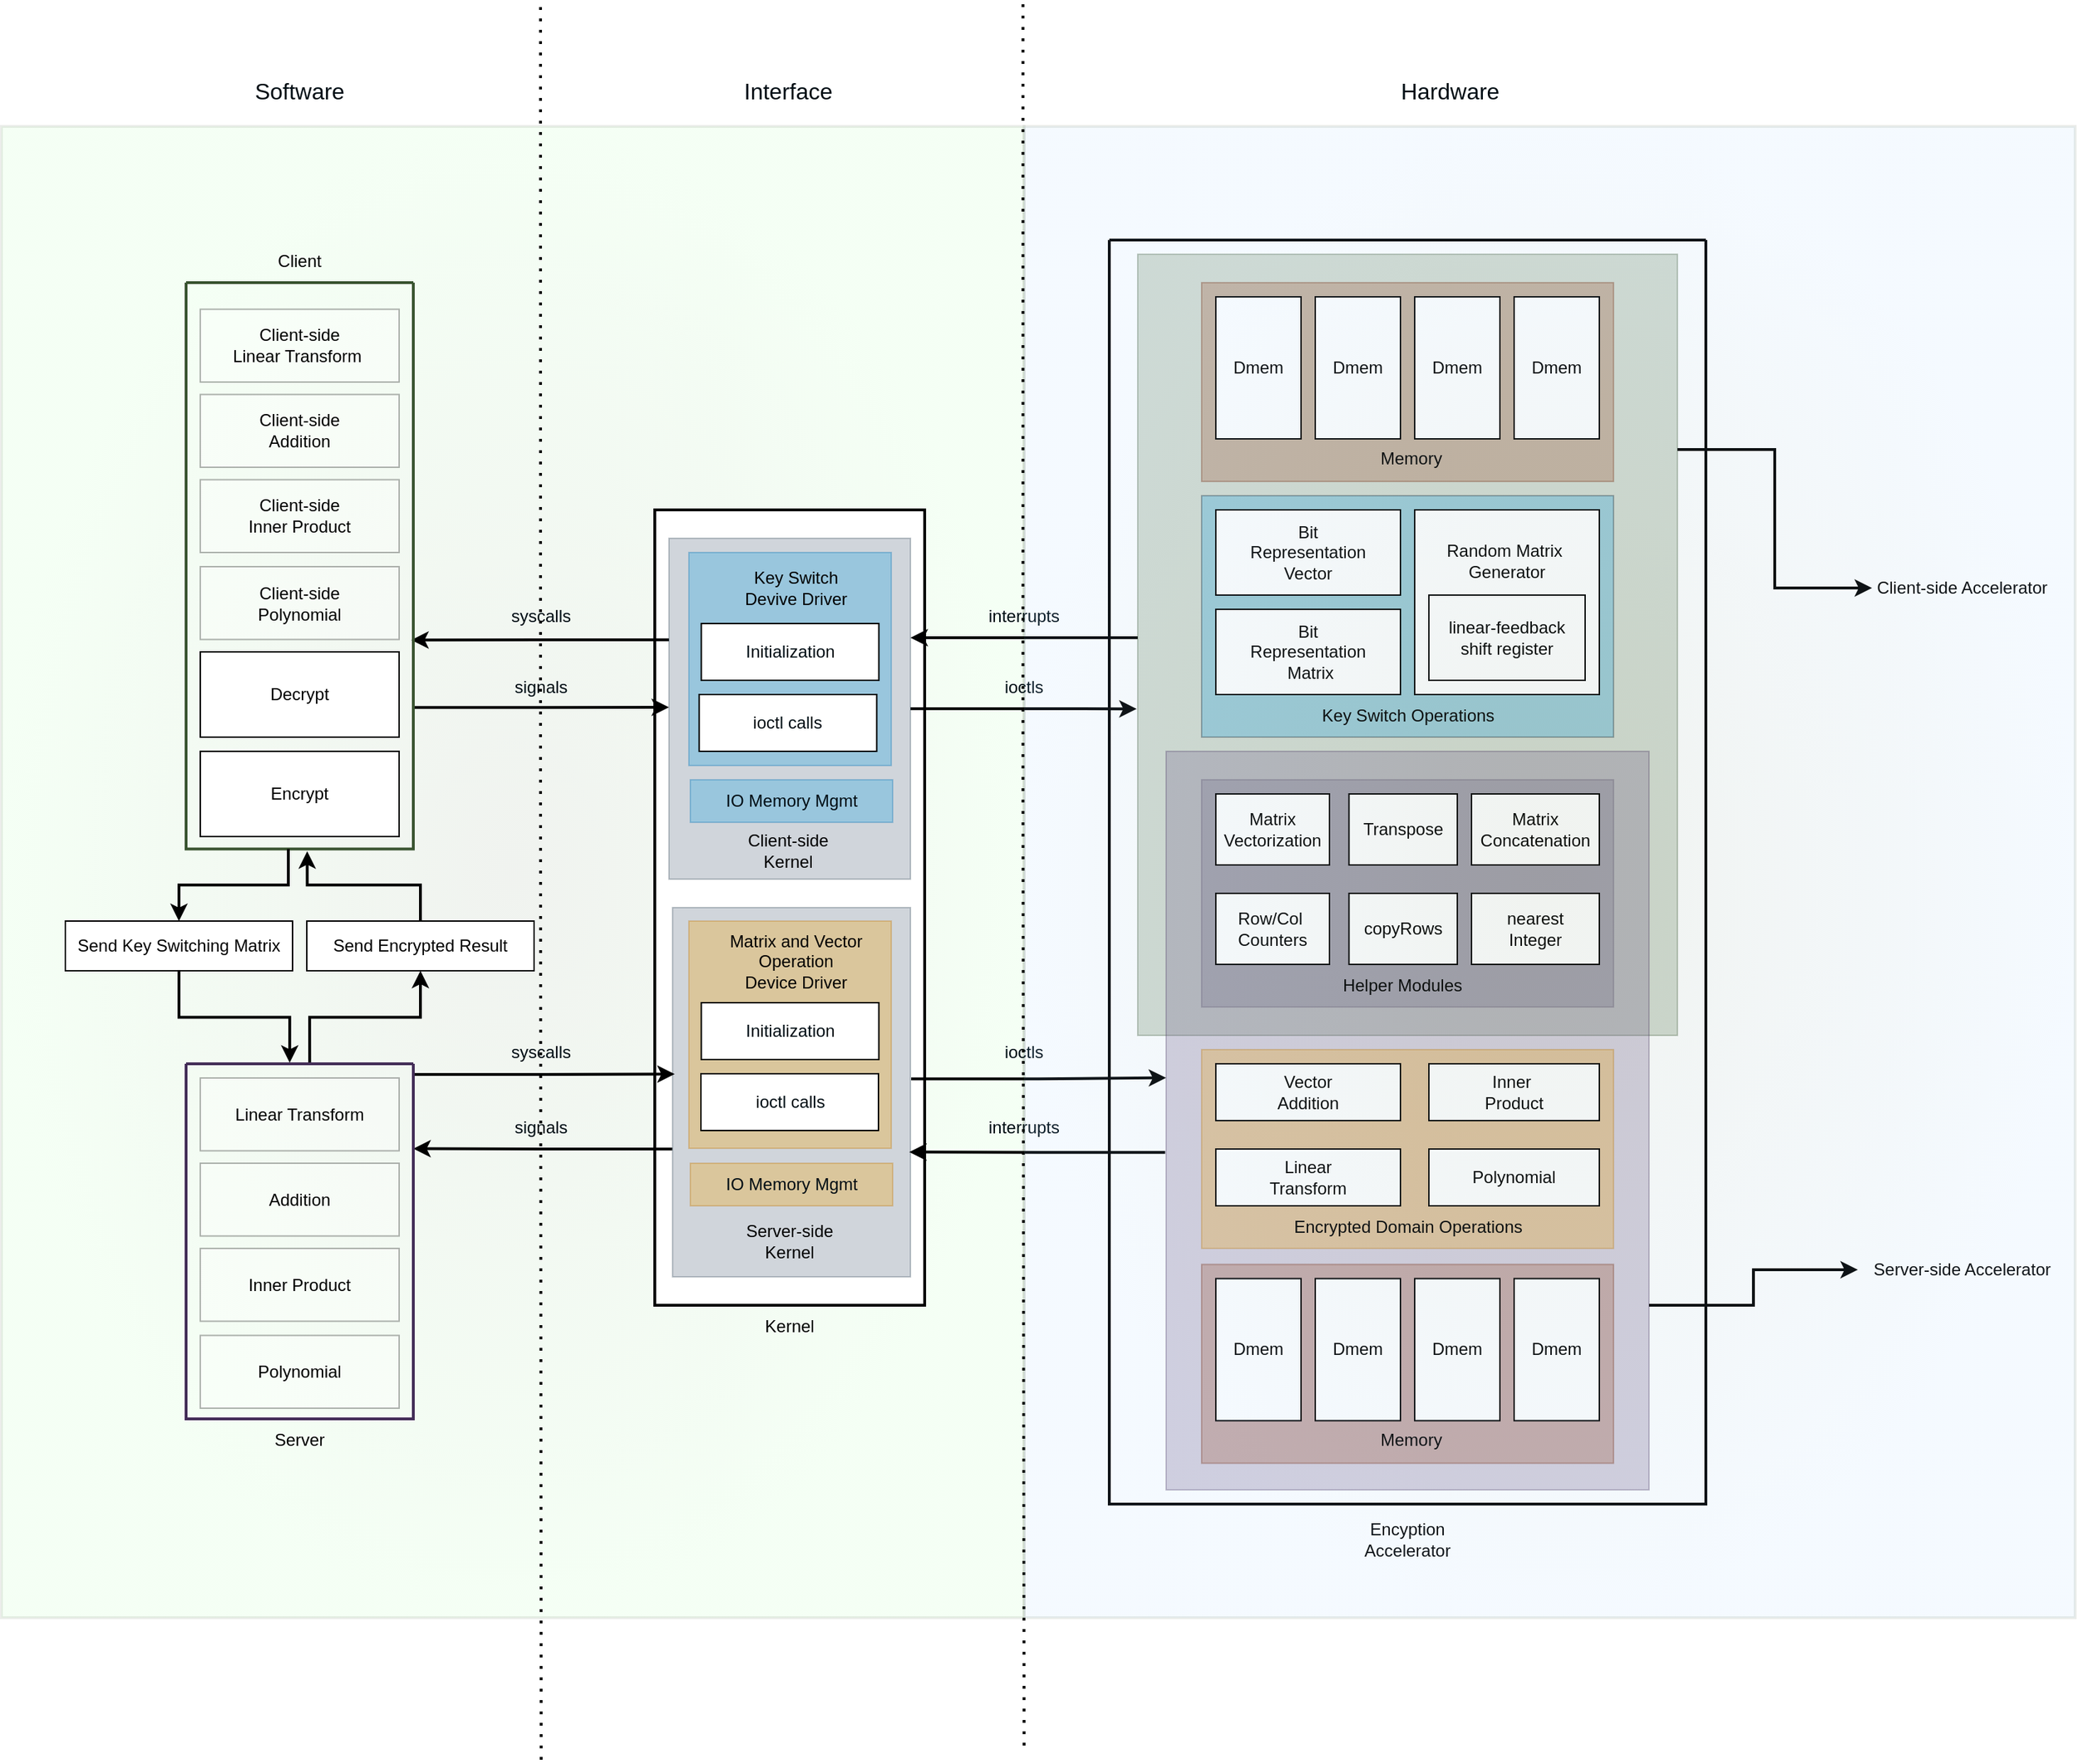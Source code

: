 <mxfile version="17.2.6" type="github">
  <diagram id="uq4rufS0qhb9Er1syNnk" name="Page-1">
    <mxGraphModel dx="3127" dy="3099" grid="1" gridSize="10" guides="1" tooltips="1" connect="1" arrows="1" fold="1" page="1" pageScale="1" pageWidth="827" pageHeight="1169" math="0" shadow="0">
      <root>
        <mxCell id="0" />
        <mxCell id="1" parent="0" />
        <mxCell id="1XTRg42DMQYUQiEpsJQx-182" value="" style="rounded=0;whiteSpace=wrap;html=1;fontColor=#ffffff;strokeWidth=2;gradientDirection=radial;fillColor=#6d8764;strokeColor=#3A5431;opacity=10;gradientColor=#99FF99;" parent="1" vertex="1">
          <mxGeometry x="-20" y="-10" width="720" height="1050" as="geometry" />
        </mxCell>
        <mxCell id="1XTRg42DMQYUQiEpsJQx-10" value="" style="rounded=0;whiteSpace=wrap;html=1;strokeWidth=2;" parent="1" vertex="1">
          <mxGeometry x="440" y="260" width="190" height="560" as="geometry" />
        </mxCell>
        <mxCell id="1XTRg42DMQYUQiEpsJQx-166" style="edgeStyle=orthogonalEdgeStyle;rounded=0;orthogonalLoop=1;jettySize=auto;html=1;exitX=1;exitY=0.5;exitDx=0;exitDy=0;fontColor=#000D14;strokeWidth=2;entryX=-0.002;entryY=0.582;entryDx=0;entryDy=0;entryPerimeter=0;" parent="1" source="1XTRg42DMQYUQiEpsJQx-77" target="1XTRg42DMQYUQiEpsJQx-120" edge="1">
          <mxGeometry relative="1" as="geometry" />
        </mxCell>
        <mxCell id="1XTRg42DMQYUQiEpsJQx-173" style="edgeStyle=orthogonalEdgeStyle;rounded=0;orthogonalLoop=1;jettySize=auto;html=1;exitX=0;exitY=0.298;exitDx=0;exitDy=0;entryX=0.991;entryY=0.631;entryDx=0;entryDy=0;fontColor=#000D14;strokeWidth=2;entryPerimeter=0;exitPerimeter=0;" parent="1" source="1XTRg42DMQYUQiEpsJQx-77" target="1XTRg42DMQYUQiEpsJQx-3" edge="1">
          <mxGeometry relative="1" as="geometry">
            <Array as="points" />
          </mxGeometry>
        </mxCell>
        <mxCell id="1XTRg42DMQYUQiEpsJQx-77" value="" style="rounded=0;whiteSpace=wrap;html=1;strokeWidth=1;opacity=30;fillColor=#647687;fontColor=#ffffff;strokeColor=#314354;" parent="1" vertex="1">
          <mxGeometry x="450" y="280" width="170" height="240" as="geometry" />
        </mxCell>
        <mxCell id="1XTRg42DMQYUQiEpsJQx-162" style="edgeStyle=orthogonalEdgeStyle;rounded=0;orthogonalLoop=1;jettySize=auto;html=1;exitX=1;exitY=0.75;exitDx=0;exitDy=0;fontColor=#000D14;strokeWidth=2;" parent="1" source="1XTRg42DMQYUQiEpsJQx-3" edge="1">
          <mxGeometry relative="1" as="geometry">
            <mxPoint x="450" y="399" as="targetPoint" />
            <Array as="points">
              <mxPoint x="360" y="399" />
            </Array>
          </mxGeometry>
        </mxCell>
        <mxCell id="1XTRg42DMQYUQiEpsJQx-3" value="" style="swimlane;startSize=0;fillColor=#6d8764;fontColor=#ffffff;strokeColor=#3A5431;strokeWidth=2;" parent="1" vertex="1">
          <mxGeometry x="110" y="100" width="160" height="398.75" as="geometry">
            <mxRectangle x="170" y="140" width="50" height="40" as="alternateBounds" />
          </mxGeometry>
        </mxCell>
        <mxCell id="1XTRg42DMQYUQiEpsJQx-36" value="Decrypt" style="rounded=0;whiteSpace=wrap;html=1;" parent="1XTRg42DMQYUQiEpsJQx-3" vertex="1">
          <mxGeometry x="10" y="260" width="140" height="60" as="geometry" />
        </mxCell>
        <mxCell id="1XTRg42DMQYUQiEpsJQx-73" value="Encrypt" style="rounded=0;whiteSpace=wrap;html=1;" parent="1XTRg42DMQYUQiEpsJQx-3" vertex="1">
          <mxGeometry x="10" y="330" width="140" height="60" as="geometry" />
        </mxCell>
        <mxCell id="1XTRg42DMQYUQiEpsJQx-72" value="Client-side&lt;br&gt;Linear Transform&amp;nbsp;" style="rounded=0;whiteSpace=wrap;html=1;strokeWidth=1;opacity=30;" parent="1XTRg42DMQYUQiEpsJQx-3" vertex="1">
          <mxGeometry x="10" y="18.75" width="140" height="51.25" as="geometry" />
        </mxCell>
        <mxCell id="1XTRg42DMQYUQiEpsJQx-128" value="Client-side&lt;br&gt;Addition" style="rounded=0;whiteSpace=wrap;html=1;strokeWidth=1;opacity=30;" parent="1XTRg42DMQYUQiEpsJQx-3" vertex="1">
          <mxGeometry x="10" y="78.75" width="140" height="51.25" as="geometry" />
        </mxCell>
        <mxCell id="1XTRg42DMQYUQiEpsJQx-131" value="Client-side&lt;br&gt;Inner Product" style="rounded=0;whiteSpace=wrap;html=1;strokeWidth=1;opacity=30;" parent="1XTRg42DMQYUQiEpsJQx-3" vertex="1">
          <mxGeometry x="10" y="138.75" width="140" height="51.25" as="geometry" />
        </mxCell>
        <mxCell id="1XTRg42DMQYUQiEpsJQx-133" value="Client-side&lt;br&gt;Polynomial" style="rounded=0;whiteSpace=wrap;html=1;strokeWidth=1;opacity=30;" parent="1XTRg42DMQYUQiEpsJQx-3" vertex="1">
          <mxGeometry x="10" y="200" width="140" height="51.25" as="geometry" />
        </mxCell>
        <mxCell id="1XTRg42DMQYUQiEpsJQx-93" value="" style="rounded=0;whiteSpace=wrap;html=1;fillColor=#1ba1e2;fontColor=#ffffff;strokeColor=#006EAF;opacity=30;" parent="1" vertex="1">
          <mxGeometry x="464" y="290" width="142.5" height="150" as="geometry" />
        </mxCell>
        <mxCell id="1XTRg42DMQYUQiEpsJQx-143" style="edgeStyle=orthogonalEdgeStyle;rounded=0;orthogonalLoop=1;jettySize=auto;html=1;exitX=0.45;exitY=1;exitDx=0;exitDy=0;entryX=0.5;entryY=0;entryDx=0;entryDy=0;strokeWidth=2;exitPerimeter=0;" parent="1" source="1XTRg42DMQYUQiEpsJQx-3" target="1XTRg42DMQYUQiEpsJQx-141" edge="1">
          <mxGeometry relative="1" as="geometry" />
        </mxCell>
        <mxCell id="1XTRg42DMQYUQiEpsJQx-4" value="Client" style="text;html=1;strokeColor=none;fillColor=none;align=center;verticalAlign=middle;whiteSpace=wrap;rounded=0;" parent="1" vertex="1">
          <mxGeometry x="160" y="70" width="60" height="30" as="geometry" />
        </mxCell>
        <mxCell id="1XTRg42DMQYUQiEpsJQx-5" value="" style="swimlane;startSize=0;strokeWidth=2;" parent="1" vertex="1">
          <mxGeometry x="760" y="70" width="420" height="890" as="geometry" />
        </mxCell>
        <mxCell id="1XTRg42DMQYUQiEpsJQx-42" value="" style="rounded=0;whiteSpace=wrap;html=1;strokeWidth=1;opacity=30;fillColor=#76608a;fontColor=#ffffff;strokeColor=#432D57;" parent="1XTRg42DMQYUQiEpsJQx-5" vertex="1">
          <mxGeometry x="65" y="380" width="290" height="160" as="geometry" />
        </mxCell>
        <mxCell id="1XTRg42DMQYUQiEpsJQx-120" value="" style="rounded=0;whiteSpace=wrap;html=1;strokeWidth=1;opacity=30;fillColor=#6d8764;fontColor=#ffffff;strokeColor=#3A5431;" parent="1XTRg42DMQYUQiEpsJQx-5" vertex="1">
          <mxGeometry x="20" y="10" width="380" height="550" as="geometry" />
        </mxCell>
        <mxCell id="1XTRg42DMQYUQiEpsJQx-123" value="" style="rounded=0;whiteSpace=wrap;html=1;strokeWidth=1;opacity=30;fillColor=#76608a;fontColor=#ffffff;strokeColor=#432D57;" parent="1XTRg42DMQYUQiEpsJQx-5" vertex="1">
          <mxGeometry x="40" y="360" width="340" height="520" as="geometry" />
        </mxCell>
        <mxCell id="1XTRg42DMQYUQiEpsJQx-69" value="" style="rounded=0;whiteSpace=wrap;html=1;strokeWidth=1;opacity=30;fillColor=#a0522d;fontColor=#ffffff;strokeColor=#6D1F00;" parent="1XTRg42DMQYUQiEpsJQx-5" vertex="1">
          <mxGeometry x="65" y="721.25" width="290" height="140" as="geometry" />
        </mxCell>
        <mxCell id="1XTRg42DMQYUQiEpsJQx-43" value="" style="rounded=0;whiteSpace=wrap;html=1;strokeWidth=1;opacity=30;fillColor=#f0a30a;fontColor=#000000;strokeColor=#BD7000;" parent="1XTRg42DMQYUQiEpsJQx-5" vertex="1">
          <mxGeometry x="65" y="570" width="290" height="140" as="geometry" />
        </mxCell>
        <mxCell id="1XTRg42DMQYUQiEpsJQx-24" value="" style="rounded=0;whiteSpace=wrap;html=1;opacity=30;fillColor=#1ba1e2;fontColor=#ffffff;strokeColor=#000D14;strokeWidth=1;" parent="1XTRg42DMQYUQiEpsJQx-5" vertex="1">
          <mxGeometry x="65" y="180" width="290" height="170" as="geometry" />
        </mxCell>
        <mxCell id="1XTRg42DMQYUQiEpsJQx-7" value="Bit&lt;br&gt;Representation &lt;br&gt;Vector" style="rounded=0;whiteSpace=wrap;html=1;" parent="1XTRg42DMQYUQiEpsJQx-5" vertex="1">
          <mxGeometry x="75" y="190" width="130" height="60" as="geometry" />
        </mxCell>
        <mxCell id="1XTRg42DMQYUQiEpsJQx-15" value="Bit&lt;br&gt;Representation&lt;br&gt;&amp;nbsp;Matrix" style="rounded=0;whiteSpace=wrap;html=1;" parent="1XTRg42DMQYUQiEpsJQx-5" vertex="1">
          <mxGeometry x="75" y="260" width="130" height="60" as="geometry" />
        </mxCell>
        <mxCell id="1XTRg42DMQYUQiEpsJQx-18" value="Vector&lt;br&gt;Addition" style="rounded=0;whiteSpace=wrap;html=1;" parent="1XTRg42DMQYUQiEpsJQx-5" vertex="1">
          <mxGeometry x="75" y="580" width="130" height="40" as="geometry" />
        </mxCell>
        <mxCell id="1XTRg42DMQYUQiEpsJQx-20" value="Linear&lt;br&gt;Transform" style="rounded=0;whiteSpace=wrap;html=1;" parent="1XTRg42DMQYUQiEpsJQx-5" vertex="1">
          <mxGeometry x="75" y="640" width="130" height="40" as="geometry" />
        </mxCell>
        <mxCell id="1XTRg42DMQYUQiEpsJQx-26" value="Key Switch Operations" style="text;html=1;strokeColor=none;fillColor=none;align=center;verticalAlign=middle;whiteSpace=wrap;rounded=0;opacity=30;" parent="1XTRg42DMQYUQiEpsJQx-5" vertex="1">
          <mxGeometry x="117.5" y="320" width="185" height="30" as="geometry" />
        </mxCell>
        <mxCell id="1XTRg42DMQYUQiEpsJQx-30" value="Random Matrix&amp;nbsp;&lt;br&gt;Generator&lt;br&gt;&lt;br&gt;&lt;br&gt;&lt;br&gt;&lt;br&gt;" style="rounded=0;whiteSpace=wrap;html=1;strokeWidth=1;" parent="1XTRg42DMQYUQiEpsJQx-5" vertex="1">
          <mxGeometry x="215" y="190" width="130" height="130" as="geometry" />
        </mxCell>
        <mxCell id="1XTRg42DMQYUQiEpsJQx-31" value="linear-feedback&lt;br&gt;shift register" style="rounded=0;whiteSpace=wrap;html=1;strokeWidth=1;" parent="1XTRg42DMQYUQiEpsJQx-5" vertex="1">
          <mxGeometry x="225" y="250" width="110" height="60" as="geometry" />
        </mxCell>
        <mxCell id="1XTRg42DMQYUQiEpsJQx-41" value="Inner&amp;nbsp;&lt;br&gt;Product" style="rounded=0;whiteSpace=wrap;html=1;" parent="1XTRg42DMQYUQiEpsJQx-5" vertex="1">
          <mxGeometry x="225" y="580" width="120" height="40" as="geometry" />
        </mxCell>
        <mxCell id="1XTRg42DMQYUQiEpsJQx-45" value="Encrypted Domain Operations" style="text;html=1;strokeColor=none;fillColor=none;align=center;verticalAlign=middle;whiteSpace=wrap;rounded=0;opacity=30;" parent="1XTRg42DMQYUQiEpsJQx-5" vertex="1">
          <mxGeometry x="117.5" y="680" width="185" height="30" as="geometry" />
        </mxCell>
        <mxCell id="1XTRg42DMQYUQiEpsJQx-55" value="Polynomial" style="rounded=0;whiteSpace=wrap;html=1;" parent="1XTRg42DMQYUQiEpsJQx-5" vertex="1">
          <mxGeometry x="225" y="640" width="120" height="40" as="geometry" />
        </mxCell>
        <mxCell id="1XTRg42DMQYUQiEpsJQx-62" value="Dmem" style="rounded=0;whiteSpace=wrap;html=1;" parent="1XTRg42DMQYUQiEpsJQx-5" vertex="1">
          <mxGeometry x="285" y="731.25" width="60" height="100" as="geometry" />
        </mxCell>
        <mxCell id="1XTRg42DMQYUQiEpsJQx-65" value="Dmem" style="rounded=0;whiteSpace=wrap;html=1;" parent="1XTRg42DMQYUQiEpsJQx-5" vertex="1">
          <mxGeometry x="215" y="731.25" width="60" height="100" as="geometry" />
        </mxCell>
        <mxCell id="1XTRg42DMQYUQiEpsJQx-66" value="Dmem" style="rounded=0;whiteSpace=wrap;html=1;" parent="1XTRg42DMQYUQiEpsJQx-5" vertex="1">
          <mxGeometry x="145" y="731.25" width="60" height="100" as="geometry" />
        </mxCell>
        <mxCell id="1XTRg42DMQYUQiEpsJQx-67" value="Dmem" style="rounded=0;whiteSpace=wrap;html=1;" parent="1XTRg42DMQYUQiEpsJQx-5" vertex="1">
          <mxGeometry x="75" y="731.25" width="60" height="100" as="geometry" />
        </mxCell>
        <mxCell id="1XTRg42DMQYUQiEpsJQx-70" value="&lt;div style=&quot;text-align: justify&quot;&gt;&lt;span style=&quot;font-family: &amp;#34;helvetica&amp;#34; ; text-align: center&quot;&gt;Memory&lt;/span&gt;&lt;/div&gt;" style="text;whiteSpace=wrap;html=1;" parent="1XTRg42DMQYUQiEpsJQx-5" vertex="1">
          <mxGeometry x="189.38" y="831.25" width="110" height="30" as="geometry" />
        </mxCell>
        <mxCell id="1XTRg42DMQYUQiEpsJQx-46" value="Helper Modules" style="text;html=1;strokeColor=none;fillColor=none;align=center;verticalAlign=middle;whiteSpace=wrap;rounded=0;opacity=30;" parent="1XTRg42DMQYUQiEpsJQx-5" vertex="1">
          <mxGeometry x="114.38" y="510" width="185" height="30" as="geometry" />
        </mxCell>
        <mxCell id="1XTRg42DMQYUQiEpsJQx-47" value="Matrix&lt;br&gt;Vectorization" style="rounded=0;whiteSpace=wrap;html=1;" parent="1XTRg42DMQYUQiEpsJQx-5" vertex="1">
          <mxGeometry x="75" y="390" width="80" height="50" as="geometry" />
        </mxCell>
        <mxCell id="1XTRg42DMQYUQiEpsJQx-48" value="Transpose" style="rounded=0;whiteSpace=wrap;html=1;" parent="1XTRg42DMQYUQiEpsJQx-5" vertex="1">
          <mxGeometry x="168.75" y="390" width="76.25" height="50" as="geometry" />
        </mxCell>
        <mxCell id="1XTRg42DMQYUQiEpsJQx-50" value="Row/Col&amp;nbsp;&lt;br&gt;Counters" style="rounded=0;whiteSpace=wrap;html=1;" parent="1XTRg42DMQYUQiEpsJQx-5" vertex="1">
          <mxGeometry x="75" y="460" width="80" height="50" as="geometry" />
        </mxCell>
        <mxCell id="1XTRg42DMQYUQiEpsJQx-54" value="nearest&lt;br&gt;Integer" style="rounded=0;whiteSpace=wrap;html=1;" parent="1XTRg42DMQYUQiEpsJQx-5" vertex="1">
          <mxGeometry x="255" y="460" width="90" height="50" as="geometry" />
        </mxCell>
        <mxCell id="1XTRg42DMQYUQiEpsJQx-59" value="Matrix&lt;br&gt;Concatenation" style="rounded=0;whiteSpace=wrap;html=1;" parent="1XTRg42DMQYUQiEpsJQx-5" vertex="1">
          <mxGeometry x="255" y="390" width="90" height="50" as="geometry" />
        </mxCell>
        <mxCell id="1XTRg42DMQYUQiEpsJQx-68" value="copyRows" style="rounded=0;whiteSpace=wrap;html=1;" parent="1XTRg42DMQYUQiEpsJQx-5" vertex="1">
          <mxGeometry x="168.75" y="460" width="76.25" height="50" as="geometry" />
        </mxCell>
        <mxCell id="1XTRg42DMQYUQiEpsJQx-114" value="" style="rounded=0;whiteSpace=wrap;html=1;strokeWidth=1;opacity=30;fillColor=#a0522d;fontColor=#ffffff;strokeColor=#6D1F00;" parent="1XTRg42DMQYUQiEpsJQx-5" vertex="1">
          <mxGeometry x="65" y="30" width="290" height="140" as="geometry" />
        </mxCell>
        <mxCell id="1XTRg42DMQYUQiEpsJQx-115" value="Dmem" style="rounded=0;whiteSpace=wrap;html=1;" parent="1XTRg42DMQYUQiEpsJQx-5" vertex="1">
          <mxGeometry x="285" y="40" width="60" height="100" as="geometry" />
        </mxCell>
        <mxCell id="1XTRg42DMQYUQiEpsJQx-116" value="Dmem" style="rounded=0;whiteSpace=wrap;html=1;" parent="1XTRg42DMQYUQiEpsJQx-5" vertex="1">
          <mxGeometry x="215" y="40" width="60" height="100" as="geometry" />
        </mxCell>
        <mxCell id="1XTRg42DMQYUQiEpsJQx-117" value="Dmem" style="rounded=0;whiteSpace=wrap;html=1;" parent="1XTRg42DMQYUQiEpsJQx-5" vertex="1">
          <mxGeometry x="145" y="40" width="60" height="100" as="geometry" />
        </mxCell>
        <mxCell id="1XTRg42DMQYUQiEpsJQx-118" value="Dmem" style="rounded=0;whiteSpace=wrap;html=1;" parent="1XTRg42DMQYUQiEpsJQx-5" vertex="1">
          <mxGeometry x="75" y="40" width="60" height="100" as="geometry" />
        </mxCell>
        <mxCell id="1XTRg42DMQYUQiEpsJQx-119" value="&lt;div style=&quot;text-align: justify&quot;&gt;&lt;span style=&quot;font-family: &amp;#34;helvetica&amp;#34; ; text-align: center&quot;&gt;Memory&lt;/span&gt;&lt;/div&gt;" style="text;whiteSpace=wrap;html=1;" parent="1XTRg42DMQYUQiEpsJQx-5" vertex="1">
          <mxGeometry x="189.38" y="140" width="110" height="30" as="geometry" />
        </mxCell>
        <mxCell id="1XTRg42DMQYUQiEpsJQx-6" value="Encyption Accelerator" style="text;html=1;strokeColor=none;fillColor=none;align=center;verticalAlign=middle;whiteSpace=wrap;rounded=0;" parent="1" vertex="1">
          <mxGeometry x="940" y="970" width="60" height="30" as="geometry" />
        </mxCell>
        <mxCell id="1XTRg42DMQYUQiEpsJQx-76" value="Client-side &lt;br&gt;Kernel" style="text;html=1;strokeColor=none;fillColor=none;align=center;verticalAlign=middle;whiteSpace=wrap;rounded=0;opacity=30;" parent="1" vertex="1">
          <mxGeometry x="468.75" y="480" width="130" height="40" as="geometry" />
        </mxCell>
        <mxCell id="1XTRg42DMQYUQiEpsJQx-167" style="edgeStyle=orthogonalEdgeStyle;rounded=0;orthogonalLoop=1;jettySize=auto;html=1;exitX=1.003;exitY=0.464;exitDx=0;exitDy=0;fontColor=#000D14;strokeWidth=2;entryX=0;entryY=0.442;entryDx=0;entryDy=0;entryPerimeter=0;exitPerimeter=0;" parent="1" source="1XTRg42DMQYUQiEpsJQx-79" target="1XTRg42DMQYUQiEpsJQx-123" edge="1">
          <mxGeometry relative="1" as="geometry">
            <mxPoint x="800" y="650" as="targetPoint" />
          </mxGeometry>
        </mxCell>
        <mxCell id="1XTRg42DMQYUQiEpsJQx-175" style="edgeStyle=orthogonalEdgeStyle;rounded=0;orthogonalLoop=1;jettySize=auto;html=1;entryX=1;entryY=0.239;entryDx=0;entryDy=0;fontColor=#000D14;strokeWidth=2;entryPerimeter=0;exitX=-0.001;exitY=0.654;exitDx=0;exitDy=0;exitPerimeter=0;" parent="1" source="1XTRg42DMQYUQiEpsJQx-79" target="1XTRg42DMQYUQiEpsJQx-97" edge="1">
          <mxGeometry relative="1" as="geometry">
            <mxPoint x="450" y="710" as="sourcePoint" />
          </mxGeometry>
        </mxCell>
        <mxCell id="1XTRg42DMQYUQiEpsJQx-79" value="" style="rounded=0;whiteSpace=wrap;html=1;strokeWidth=1;opacity=30;fillColor=#647687;fontColor=#ffffff;strokeColor=#314354;" parent="1" vertex="1">
          <mxGeometry x="452.5" y="540" width="167.5" height="260" as="geometry" />
        </mxCell>
        <mxCell id="1XTRg42DMQYUQiEpsJQx-83" value="Kernel" style="text;html=1;strokeColor=none;fillColor=none;align=center;verticalAlign=middle;whiteSpace=wrap;rounded=0;" parent="1" vertex="1">
          <mxGeometry x="505" y="820" width="60" height="30" as="geometry" />
        </mxCell>
        <mxCell id="1XTRg42DMQYUQiEpsJQx-92" value="Key Switch &lt;br&gt;Devive Driver" style="text;html=1;strokeColor=none;fillColor=none;align=center;verticalAlign=middle;whiteSpace=wrap;rounded=0;opacity=30;" parent="1" vertex="1">
          <mxGeometry x="477.75" y="300" width="122.5" height="30" as="geometry" />
        </mxCell>
        <mxCell id="1XTRg42DMQYUQiEpsJQx-145" style="edgeStyle=orthogonalEdgeStyle;rounded=0;orthogonalLoop=1;jettySize=auto;html=1;exitX=0.544;exitY=-0.003;exitDx=0;exitDy=0;entryX=0.5;entryY=1;entryDx=0;entryDy=0;strokeWidth=2;exitPerimeter=0;" parent="1" source="1XTRg42DMQYUQiEpsJQx-97" target="1XTRg42DMQYUQiEpsJQx-142" edge="1">
          <mxGeometry relative="1" as="geometry" />
        </mxCell>
        <mxCell id="1XTRg42DMQYUQiEpsJQx-163" style="edgeStyle=orthogonalEdgeStyle;rounded=0;orthogonalLoop=1;jettySize=auto;html=1;exitX=1.002;exitY=0.03;exitDx=0;exitDy=0;entryX=0.009;entryY=0.451;entryDx=0;entryDy=0;fontColor=#000D14;strokeWidth=2;entryPerimeter=0;exitPerimeter=0;" parent="1" source="1XTRg42DMQYUQiEpsJQx-97" target="1XTRg42DMQYUQiEpsJQx-79" edge="1">
          <mxGeometry relative="1" as="geometry" />
        </mxCell>
        <mxCell id="1XTRg42DMQYUQiEpsJQx-97" value="" style="swimlane;startSize=0;fillColor=#76608a;fontColor=#ffffff;strokeColor=#432D57;strokeWidth=2;" parent="1" vertex="1">
          <mxGeometry x="110" y="650" width="160" height="250" as="geometry">
            <mxRectangle x="170" y="140" width="50" height="40" as="alternateBounds" />
          </mxGeometry>
        </mxCell>
        <mxCell id="1XTRg42DMQYUQiEpsJQx-135" value="Linear Transform" style="rounded=0;whiteSpace=wrap;html=1;strokeWidth=1;opacity=30;" parent="1XTRg42DMQYUQiEpsJQx-97" vertex="1">
          <mxGeometry x="10" y="10" width="140" height="51.25" as="geometry" />
        </mxCell>
        <mxCell id="1XTRg42DMQYUQiEpsJQx-136" value="Addition" style="rounded=0;whiteSpace=wrap;html=1;strokeWidth=1;opacity=30;" parent="1XTRg42DMQYUQiEpsJQx-97" vertex="1">
          <mxGeometry x="10" y="70" width="140" height="51.25" as="geometry" />
        </mxCell>
        <mxCell id="1XTRg42DMQYUQiEpsJQx-137" value="Inner Product" style="rounded=0;whiteSpace=wrap;html=1;strokeWidth=1;opacity=30;" parent="1XTRg42DMQYUQiEpsJQx-97" vertex="1">
          <mxGeometry x="10" y="130" width="140" height="51.25" as="geometry" />
        </mxCell>
        <mxCell id="1XTRg42DMQYUQiEpsJQx-138" value="Polynomial" style="rounded=0;whiteSpace=wrap;html=1;strokeWidth=1;opacity=30;" parent="1XTRg42DMQYUQiEpsJQx-97" vertex="1">
          <mxGeometry x="10" y="191.25" width="140" height="51.25" as="geometry" />
        </mxCell>
        <mxCell id="1XTRg42DMQYUQiEpsJQx-102" value="Server" style="text;html=1;strokeColor=none;fillColor=none;align=center;verticalAlign=middle;whiteSpace=wrap;rounded=0;" parent="1" vertex="1">
          <mxGeometry x="160" y="900" width="60" height="30" as="geometry" />
        </mxCell>
        <mxCell id="1XTRg42DMQYUQiEpsJQx-104" value="Server-side &lt;br&gt;Kernel" style="text;html=1;strokeColor=none;fillColor=none;align=center;verticalAlign=middle;whiteSpace=wrap;rounded=0;opacity=30;" parent="1" vertex="1">
          <mxGeometry x="470" y="760" width="130" height="30" as="geometry" />
        </mxCell>
        <mxCell id="1XTRg42DMQYUQiEpsJQx-121" value="Client-side Accelerator" style="text;html=1;strokeColor=none;fillColor=none;align=center;verticalAlign=middle;whiteSpace=wrap;rounded=0;opacity=30;" parent="1" vertex="1">
          <mxGeometry x="1297" y="300" width="127" height="30" as="geometry" />
        </mxCell>
        <mxCell id="1XTRg42DMQYUQiEpsJQx-126" style="edgeStyle=orthogonalEdgeStyle;rounded=0;orthogonalLoop=1;jettySize=auto;html=1;exitX=1;exitY=0.25;exitDx=0;exitDy=0;strokeWidth=2;" parent="1" source="1XTRg42DMQYUQiEpsJQx-120" target="1XTRg42DMQYUQiEpsJQx-121" edge="1">
          <mxGeometry relative="1" as="geometry" />
        </mxCell>
        <mxCell id="1XTRg42DMQYUQiEpsJQx-124" value="Server-side Accelerator" style="text;html=1;strokeColor=none;fillColor=none;align=center;verticalAlign=middle;whiteSpace=wrap;rounded=0;opacity=30;" parent="1" vertex="1">
          <mxGeometry x="1287" y="780" width="146.62" height="30" as="geometry" />
        </mxCell>
        <mxCell id="1XTRg42DMQYUQiEpsJQx-127" style="edgeStyle=orthogonalEdgeStyle;rounded=0;orthogonalLoop=1;jettySize=auto;html=1;exitX=1;exitY=0.75;exitDx=0;exitDy=0;strokeWidth=2;" parent="1" source="1XTRg42DMQYUQiEpsJQx-123" target="1XTRg42DMQYUQiEpsJQx-124" edge="1">
          <mxGeometry relative="1" as="geometry" />
        </mxCell>
        <mxCell id="1XTRg42DMQYUQiEpsJQx-144" style="edgeStyle=orthogonalEdgeStyle;rounded=0;orthogonalLoop=1;jettySize=auto;html=1;exitX=0.5;exitY=1;exitDx=0;exitDy=0;entryX=0.456;entryY=-0.003;entryDx=0;entryDy=0;strokeWidth=2;entryPerimeter=0;" parent="1" source="1XTRg42DMQYUQiEpsJQx-141" target="1XTRg42DMQYUQiEpsJQx-97" edge="1">
          <mxGeometry relative="1" as="geometry" />
        </mxCell>
        <mxCell id="1XTRg42DMQYUQiEpsJQx-141" value="&lt;span&gt;Send Key Switching Matrix&lt;/span&gt;" style="rounded=0;whiteSpace=wrap;html=1;strokeWidth=1;" parent="1" vertex="1">
          <mxGeometry x="25" y="549.5" width="160" height="35" as="geometry" />
        </mxCell>
        <mxCell id="1XTRg42DMQYUQiEpsJQx-146" style="edgeStyle=orthogonalEdgeStyle;rounded=0;orthogonalLoop=1;jettySize=auto;html=1;exitX=0.5;exitY=0;exitDx=0;exitDy=0;entryX=0.533;entryY=1.004;entryDx=0;entryDy=0;strokeWidth=2;entryPerimeter=0;" parent="1" source="1XTRg42DMQYUQiEpsJQx-142" target="1XTRg42DMQYUQiEpsJQx-3" edge="1">
          <mxGeometry relative="1" as="geometry" />
        </mxCell>
        <mxCell id="1XTRg42DMQYUQiEpsJQx-142" value="&lt;span&gt;Send Encrypted Result&lt;/span&gt;" style="rounded=0;whiteSpace=wrap;html=1;strokeWidth=1;" parent="1" vertex="1">
          <mxGeometry x="195" y="549.5" width="160" height="35" as="geometry" />
        </mxCell>
        <mxCell id="1XTRg42DMQYUQiEpsJQx-149" value="" style="rounded=0;whiteSpace=wrap;html=1;fillColor=#f0a30a;fontColor=#000000;strokeColor=#BD7000;opacity=30;" parent="1" vertex="1">
          <mxGeometry x="464" y="549.5" width="142.5" height="160" as="geometry" />
        </mxCell>
        <mxCell id="1XTRg42DMQYUQiEpsJQx-150" value="Matrix and Vector Operation &lt;br&gt;Device Driver" style="text;html=1;strokeColor=none;fillColor=none;align=center;verticalAlign=middle;whiteSpace=wrap;rounded=0;opacity=30;" parent="1" vertex="1">
          <mxGeometry x="477.75" y="562" width="122.5" height="31.25" as="geometry" />
        </mxCell>
        <mxCell id="1XTRg42DMQYUQiEpsJQx-151" value="&lt;font color=&quot;#000d14&quot;&gt;IO Memory Mgmt&lt;/font&gt;" style="rounded=0;whiteSpace=wrap;html=1;fillColor=#1ba1e2;fontColor=#ffffff;strokeColor=#006EAF;opacity=30;" parent="1" vertex="1">
          <mxGeometry x="465" y="450" width="142.5" height="30" as="geometry" />
        </mxCell>
        <mxCell id="1XTRg42DMQYUQiEpsJQx-154" value="&lt;font color=&quot;#000d14&quot;&gt;Initialization&lt;/font&gt;" style="rounded=0;whiteSpace=wrap;html=1;" parent="1" vertex="1">
          <mxGeometry x="472.75" y="340" width="125" height="40" as="geometry" />
        </mxCell>
        <mxCell id="1XTRg42DMQYUQiEpsJQx-155" value="&lt;font color=&quot;#000d14&quot;&gt;Initialization&lt;/font&gt;" style="rounded=0;whiteSpace=wrap;html=1;" parent="1" vertex="1">
          <mxGeometry x="472.75" y="607" width="125" height="40" as="geometry" />
        </mxCell>
        <mxCell id="1XTRg42DMQYUQiEpsJQx-158" value="&lt;span style=&quot;color: rgb(0 , 13 , 20)&quot;&gt;ioctl calls&lt;/span&gt;" style="rounded=0;whiteSpace=wrap;html=1;" parent="1" vertex="1">
          <mxGeometry x="472.5" y="657" width="125" height="40" as="geometry" />
        </mxCell>
        <mxCell id="1XTRg42DMQYUQiEpsJQx-156" value="&lt;font color=&quot;#000d14&quot;&gt;ioctl calls&lt;/font&gt;" style="rounded=0;whiteSpace=wrap;html=1;" parent="1" vertex="1">
          <mxGeometry x="471.25" y="390" width="125" height="40" as="geometry" />
        </mxCell>
        <mxCell id="1XTRg42DMQYUQiEpsJQx-164" value="syscalls" style="text;html=1;strokeColor=none;fillColor=none;align=center;verticalAlign=middle;whiteSpace=wrap;rounded=0;fontColor=#000D14;" parent="1" vertex="1">
          <mxGeometry x="330" y="320" width="60" height="30" as="geometry" />
        </mxCell>
        <mxCell id="1XTRg42DMQYUQiEpsJQx-165" value="syscalls" style="text;html=1;strokeColor=none;fillColor=none;align=center;verticalAlign=middle;whiteSpace=wrap;rounded=0;fontColor=#000D14;" parent="1" vertex="1">
          <mxGeometry x="330" y="627" width="60" height="30" as="geometry" />
        </mxCell>
        <mxCell id="1XTRg42DMQYUQiEpsJQx-168" value="ioctls" style="text;html=1;strokeColor=none;fillColor=none;align=center;verticalAlign=middle;whiteSpace=wrap;rounded=0;fontColor=#000D14;" parent="1" vertex="1">
          <mxGeometry x="670" y="370" width="60" height="30" as="geometry" />
        </mxCell>
        <mxCell id="1XTRg42DMQYUQiEpsJQx-169" value="ioctls" style="text;html=1;strokeColor=none;fillColor=none;align=center;verticalAlign=middle;whiteSpace=wrap;rounded=0;fontColor=#000D14;" parent="1" vertex="1">
          <mxGeometry x="670" y="627" width="60" height="30" as="geometry" />
        </mxCell>
        <mxCell id="1XTRg42DMQYUQiEpsJQx-171" style="edgeStyle=orthogonalEdgeStyle;rounded=0;orthogonalLoop=1;jettySize=auto;html=1;fontColor=#000D14;strokeWidth=2;" parent="1" edge="1">
          <mxGeometry relative="1" as="geometry">
            <mxPoint x="780" y="350" as="sourcePoint" />
            <mxPoint x="620" y="350" as="targetPoint" />
          </mxGeometry>
        </mxCell>
        <mxCell id="1XTRg42DMQYUQiEpsJQx-172" value="interrupts" style="text;html=1;strokeColor=none;fillColor=none;align=center;verticalAlign=middle;whiteSpace=wrap;rounded=0;fontColor=#000D14;" parent="1" vertex="1">
          <mxGeometry x="670" y="320" width="60" height="30" as="geometry" />
        </mxCell>
        <mxCell id="1XTRg42DMQYUQiEpsJQx-176" value="signals" style="text;html=1;strokeColor=none;fillColor=none;align=center;verticalAlign=middle;whiteSpace=wrap;rounded=0;fontColor=#000D14;" parent="1" vertex="1">
          <mxGeometry x="330" y="370" width="60" height="30" as="geometry" />
        </mxCell>
        <mxCell id="1XTRg42DMQYUQiEpsJQx-177" value="signals" style="text;html=1;strokeColor=none;fillColor=none;align=center;verticalAlign=middle;whiteSpace=wrap;rounded=0;fontColor=#000D14;" parent="1" vertex="1">
          <mxGeometry x="330" y="679.5" width="60" height="30" as="geometry" />
        </mxCell>
        <mxCell id="1XTRg42DMQYUQiEpsJQx-178" style="edgeStyle=orthogonalEdgeStyle;rounded=0;orthogonalLoop=1;jettySize=auto;html=1;exitX=-0.002;exitY=0.543;exitDx=0;exitDy=0;fontColor=#000D14;strokeWidth=2;exitPerimeter=0;entryX=0.995;entryY=0.662;entryDx=0;entryDy=0;entryPerimeter=0;" parent="1" source="1XTRg42DMQYUQiEpsJQx-123" edge="1" target="1XTRg42DMQYUQiEpsJQx-79">
          <mxGeometry relative="1" as="geometry">
            <mxPoint x="630" y="712" as="targetPoint" />
          </mxGeometry>
        </mxCell>
        <mxCell id="1XTRg42DMQYUQiEpsJQx-179" value="interrupts" style="text;html=1;strokeColor=none;fillColor=none;align=center;verticalAlign=middle;whiteSpace=wrap;rounded=0;fontColor=#000D14;" parent="1" vertex="1">
          <mxGeometry x="670" y="679.5" width="60" height="30" as="geometry" />
        </mxCell>
        <mxCell id="1XTRg42DMQYUQiEpsJQx-181" value="&lt;font color=&quot;#000d14&quot;&gt;IO Memory Mgmt&lt;/font&gt;" style="rounded=0;whiteSpace=wrap;html=1;fillColor=#f0a30a;fontColor=#000000;strokeColor=#BD7000;opacity=30;" parent="1" vertex="1">
          <mxGeometry x="465" y="720" width="142.5" height="30" as="geometry" />
        </mxCell>
        <mxCell id="1XTRg42DMQYUQiEpsJQx-183" value="" style="endArrow=none;dashed=1;html=1;dashPattern=1 3;strokeWidth=2;rounded=0;fontColor=#000D14;" parent="1" edge="1">
          <mxGeometry width="50" height="50" relative="1" as="geometry">
            <mxPoint x="700" y="1130" as="sourcePoint" />
            <mxPoint x="699.23" y="-98" as="targetPoint" />
            <Array as="points">
              <mxPoint x="699.23" y="462" />
            </Array>
          </mxGeometry>
        </mxCell>
        <mxCell id="1XTRg42DMQYUQiEpsJQx-184" value="" style="rounded=0;whiteSpace=wrap;html=1;fontColor=#ffffff;strokeWidth=2;gradientDirection=radial;fillColor=#6d8764;strokeColor=#3A5431;opacity=10;gradientColor=#99CCFF;" parent="1" vertex="1">
          <mxGeometry x="700" y="-10" width="740" height="1050" as="geometry" />
        </mxCell>
        <mxCell id="1XTRg42DMQYUQiEpsJQx-185" value="Software" style="text;html=1;strokeColor=none;fillColor=none;align=center;verticalAlign=middle;whiteSpace=wrap;rounded=0;fontColor=#000D14;opacity=10;strokeWidth=2;fontSize=16;" parent="1" vertex="1">
          <mxGeometry x="160" y="-50" width="60" height="30" as="geometry" />
        </mxCell>
        <mxCell id="1XTRg42DMQYUQiEpsJQx-186" value="Hardware" style="text;html=1;strokeColor=none;fillColor=none;align=center;verticalAlign=middle;whiteSpace=wrap;rounded=0;fontColor=#000D14;opacity=10;strokeWidth=2;fontSize=16;" parent="1" vertex="1">
          <mxGeometry x="970" y="-50" width="60" height="30" as="geometry" />
        </mxCell>
        <mxCell id="1XTRg42DMQYUQiEpsJQx-187" value="" style="endArrow=none;dashed=1;html=1;dashPattern=1 3;strokeWidth=2;rounded=0;fontColor=#000D14;" parent="1" edge="1">
          <mxGeometry width="50" height="50" relative="1" as="geometry">
            <mxPoint x="360" y="1140" as="sourcePoint" />
            <mxPoint x="359.55" y="-98" as="targetPoint" />
            <Array as="points">
              <mxPoint x="359.55" y="462" />
            </Array>
          </mxGeometry>
        </mxCell>
        <mxCell id="1XTRg42DMQYUQiEpsJQx-188" value="Interface" style="text;html=1;strokeColor=none;fillColor=none;align=center;verticalAlign=middle;whiteSpace=wrap;rounded=0;fontColor=#000D14;opacity=10;strokeWidth=2;fontSize=16;" parent="1" vertex="1">
          <mxGeometry x="503.75" y="-50" width="60" height="30" as="geometry" />
        </mxCell>
      </root>
    </mxGraphModel>
  </diagram>
</mxfile>
